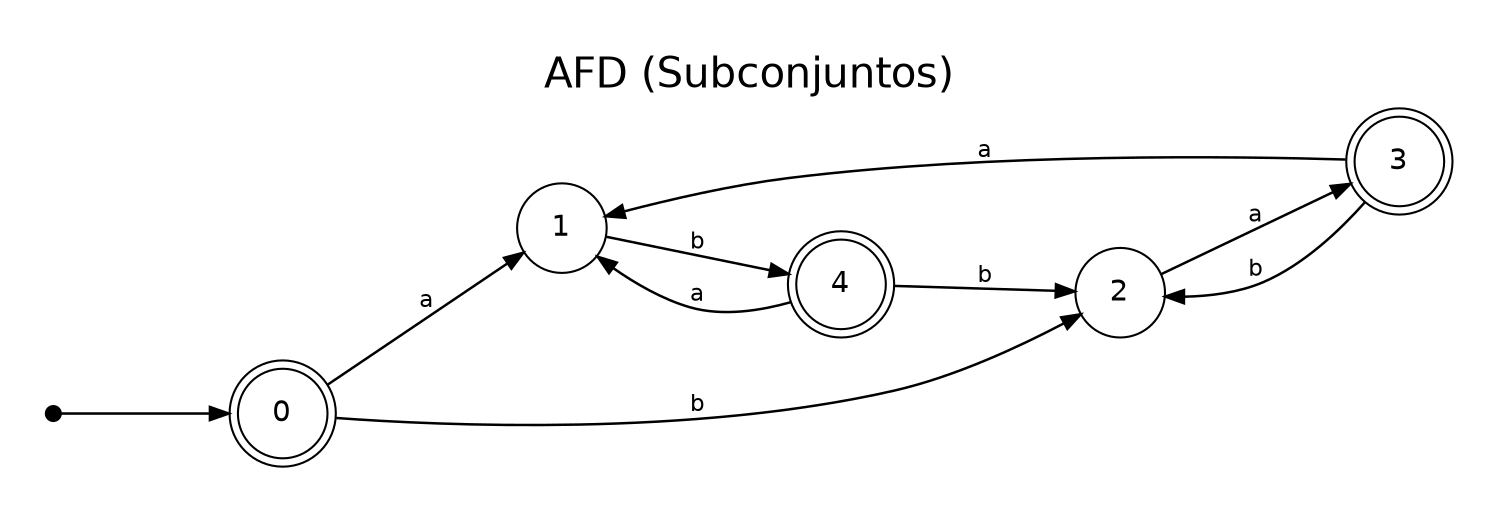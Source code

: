 digraph DFA {
  rankdir=LR; layout=dot; splines=true; overlap=false; concentrate=true; outputorder=edgesfirst; nodesep=0.7; ranksep=1.1; margin=0.25;
  labelloc="t"; label="AFD (Subconjuntos)"; fontsize=20; fontname="Helvetica";
  node [shape=circle, width=0.6, height=0.6, fontname="Helvetica"];
  edge [fontname="Helvetica", fontsize=11, arrowsize=0.9, penwidth=1.2, labeldistance=1.6];
  __start [shape=point, width=0.1, label=""];
  __start -> 0;
  0 [shape=doublecircle];
  3 [shape=doublecircle];
  4 [shape=doublecircle];
  0 -> 1 [label="a"];
  0 -> 2 [label="b"];
  2 -> 3 [label="a"];
  3 -> 1 [label="a"];
  3 -> 2 [label="b"];
  1 -> 4 [label="b"];
  4 -> 1 [label="a"];
  4 -> 2 [label="b"];
}